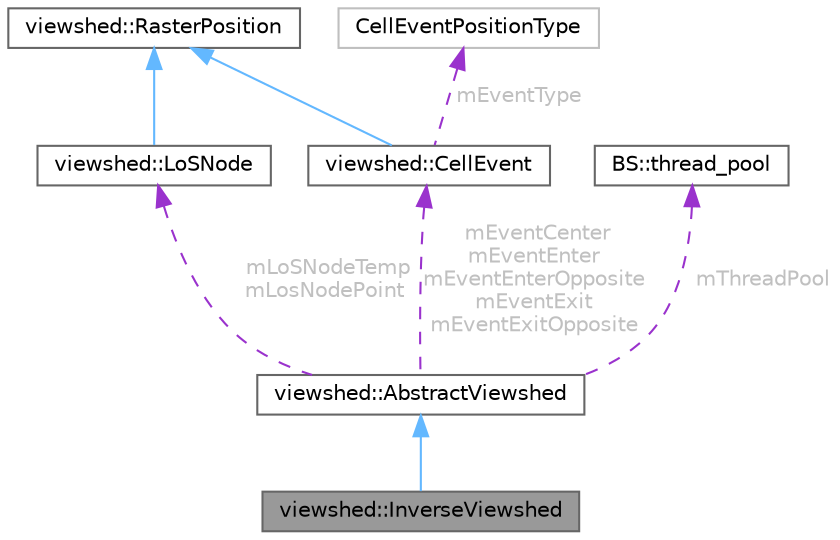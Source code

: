 digraph "viewshed::InverseViewshed"
{
 // LATEX_PDF_SIZE
  bgcolor="transparent";
  edge [fontname=Helvetica,fontsize=10,labelfontname=Helvetica,labelfontsize=10];
  node [fontname=Helvetica,fontsize=10,shape=box,height=0.2,width=0.4];
  Node1 [id="Node000001",label="viewshed::InverseViewshed",height=0.2,width=0.4,color="gray40", fillcolor="grey60", style="filled", fontcolor="black",tooltip=" "];
  Node2 -> Node1 [id="edge1_Node000001_Node000002",dir="back",color="steelblue1",style="solid",tooltip=" "];
  Node2 [id="Node000002",label="viewshed::AbstractViewshed",height=0.2,width=0.4,color="gray40", fillcolor="white", style="filled",URL="$classviewshed_1_1AbstractViewshed.html",tooltip="Abstract class that represents viewshed calculation from this class specific implementations ( Viewsh..."];
  Node3 -> Node2 [id="edge2_Node000002_Node000003",dir="back",color="darkorchid3",style="dashed",tooltip=" ",label=" mLoSNodeTemp\nmLosNodePoint",fontcolor="grey" ];
  Node3 [id="Node000003",label="viewshed::LoSNode",height=0.2,width=0.4,color="gray40", fillcolor="white", style="filled",URL="$classviewshed_1_1LoSNode.html",tooltip="Representation of single cell that creates a point on LoS."];
  Node4 -> Node3 [id="edge3_Node000003_Node000004",dir="back",color="steelblue1",style="solid",tooltip=" "];
  Node4 [id="Node000004",label="viewshed::RasterPosition",height=0.2,width=0.4,color="gray40", fillcolor="white", style="filled",URL="$classviewshed_1_1RasterPosition.html",tooltip="Class to represent position on raster in term of row and column."];
  Node5 -> Node2 [id="edge4_Node000002_Node000005",dir="back",color="darkorchid3",style="dashed",tooltip=" ",label=" mThreadPool",fontcolor="grey" ];
  Node5 [id="Node000005",label="BS::thread_pool",height=0.2,width=0.4,color="gray40", fillcolor="white", style="filled",URL="$classBS_1_1thread__pool.html",tooltip="A fast, lightweight, and easy-to-use C++17 thread pool class."];
  Node6 -> Node2 [id="edge5_Node000002_Node000006",dir="back",color="darkorchid3",style="dashed",tooltip=" ",label=" mEventCenter\nmEventEnter\nmEventEnterOpposite\nmEventExit\nmEventExitOpposite",fontcolor="grey" ];
  Node6 [id="Node000006",label="viewshed::CellEvent",height=0.2,width=0.4,color="gray40", fillcolor="white", style="filled",URL="$classviewshed_1_1CellEvent.html",tooltip="Class representing cell events for Van Kreveld's plane sweep algorithm. Stores cell position (row and..."];
  Node4 -> Node6 [id="edge6_Node000006_Node000004",dir="back",color="steelblue1",style="solid",tooltip=" "];
  Node7 -> Node6 [id="edge7_Node000006_Node000007",dir="back",color="darkorchid3",style="dashed",tooltip=" ",label=" mEventType",fontcolor="grey" ];
  Node7 [id="Node000007",label="CellEventPositionType",height=0.2,width=0.4,color="grey75", fillcolor="white", style="filled",tooltip=" "];
}
